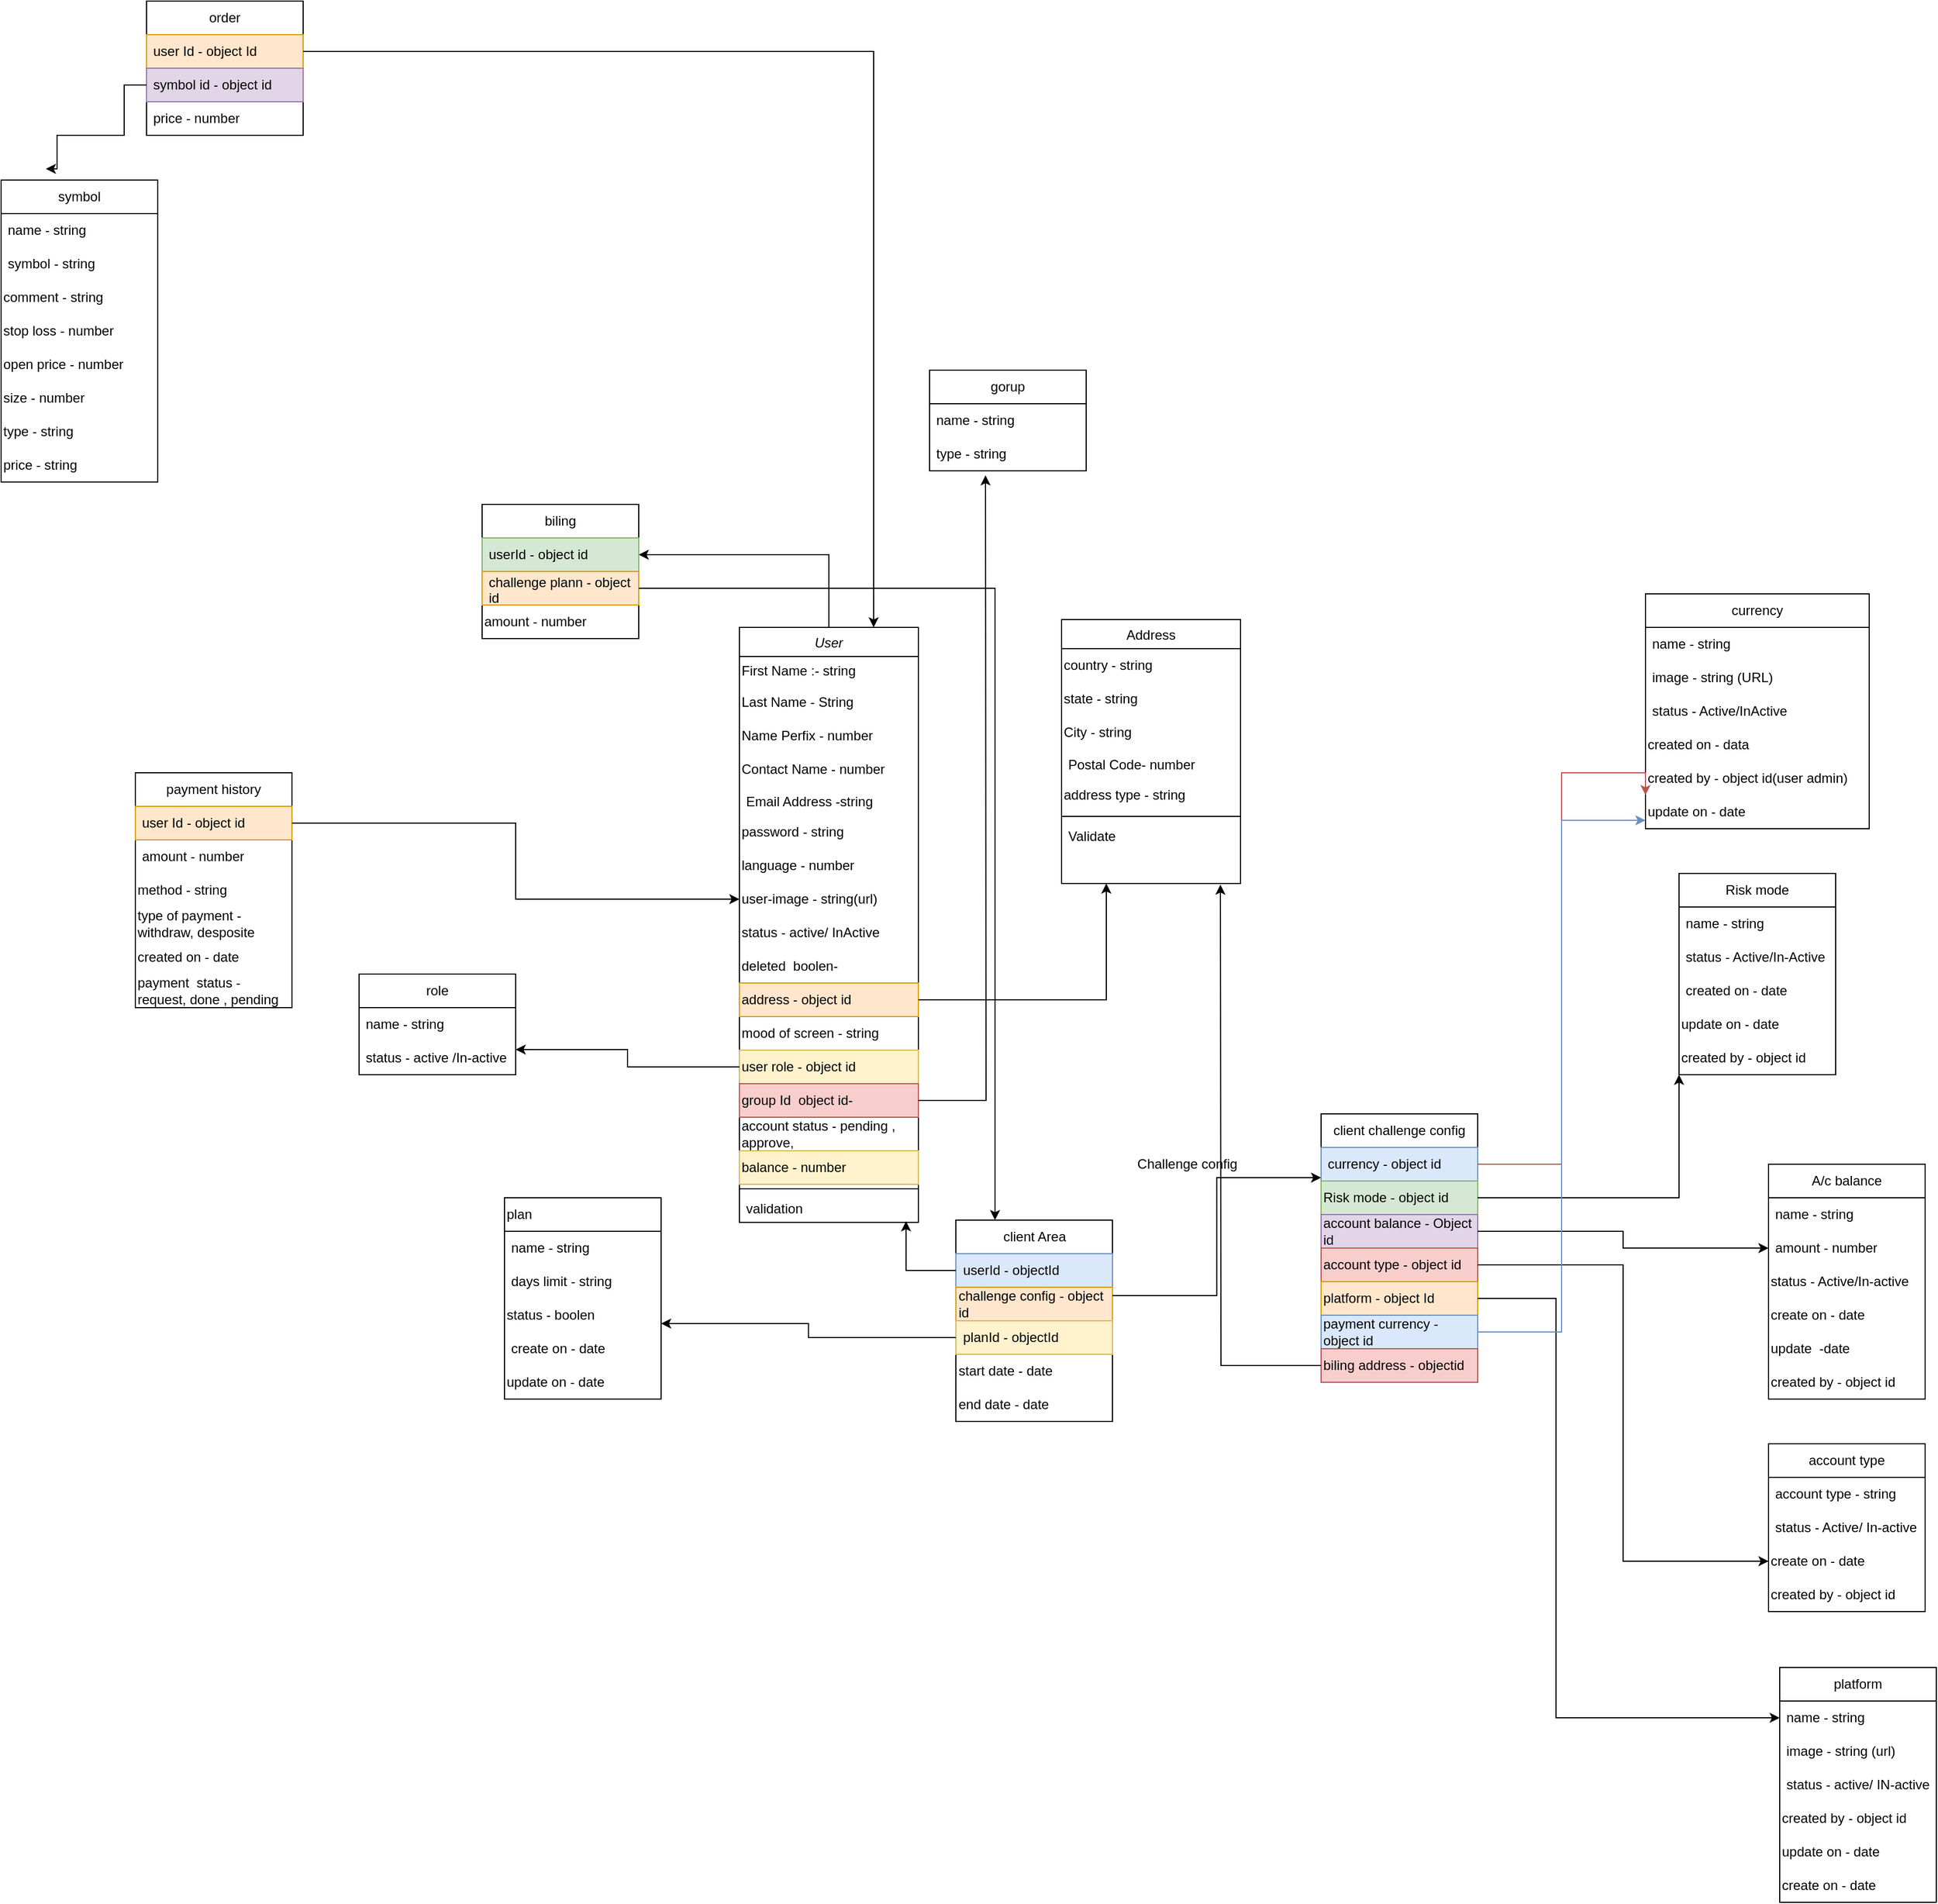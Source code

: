 <mxfile version="20.6.0" type="github">
  <diagram id="C5RBs43oDa-KdzZeNtuy" name="Page-1">
    <mxGraphModel dx="1695" dy="1637" grid="1" gridSize="10" guides="1" tooltips="1" connect="1" arrows="1" fold="1" page="1" pageScale="1" pageWidth="827" pageHeight="1169" math="0" shadow="0">
      <root>
        <mxCell id="WIyWlLk6GJQsqaUBKTNV-0" />
        <mxCell id="WIyWlLk6GJQsqaUBKTNV-1" parent="WIyWlLk6GJQsqaUBKTNV-0" />
        <mxCell id="d-KE_eaViXAy2HnteTlX-81" style="edgeStyle=orthogonalEdgeStyle;rounded=0;orthogonalLoop=1;jettySize=auto;html=1;entryX=1;entryY=0.5;entryDx=0;entryDy=0;" parent="WIyWlLk6GJQsqaUBKTNV-1" source="zkfFHV4jXpPFQw0GAbJ--0" target="d-KE_eaViXAy2HnteTlX-76" edge="1">
          <mxGeometry relative="1" as="geometry" />
        </mxCell>
        <mxCell id="zkfFHV4jXpPFQw0GAbJ--0" value="User" style="swimlane;fontStyle=2;align=center;verticalAlign=top;childLayout=stackLayout;horizontal=1;startSize=26;horizontalStack=0;resizeParent=1;resizeLast=0;collapsible=1;marginBottom=0;rounded=0;shadow=0;strokeWidth=1;" parent="WIyWlLk6GJQsqaUBKTNV-1" vertex="1">
          <mxGeometry x="220" y="120" width="160" height="532" as="geometry">
            <mxRectangle x="230" y="140" width="160" height="26" as="alternateBounds" />
          </mxGeometry>
        </mxCell>
        <mxCell id="d-KE_eaViXAy2HnteTlX-1" value="First Name :- string" style="text;html=1;strokeColor=none;fillColor=none;align=left;verticalAlign=middle;whiteSpace=wrap;rounded=0;" parent="zkfFHV4jXpPFQw0GAbJ--0" vertex="1">
          <mxGeometry y="26" width="160" height="26" as="geometry" />
        </mxCell>
        <mxCell id="d-KE_eaViXAy2HnteTlX-2" value="Last Name - String" style="text;html=1;strokeColor=none;fillColor=none;align=left;verticalAlign=middle;whiteSpace=wrap;rounded=0;" parent="zkfFHV4jXpPFQw0GAbJ--0" vertex="1">
          <mxGeometry y="52" width="160" height="30" as="geometry" />
        </mxCell>
        <mxCell id="d-KE_eaViXAy2HnteTlX-3" value="Name Perfix - number" style="text;html=1;strokeColor=none;fillColor=none;align=left;verticalAlign=middle;whiteSpace=wrap;rounded=0;" parent="zkfFHV4jXpPFQw0GAbJ--0" vertex="1">
          <mxGeometry y="82" width="160" height="30" as="geometry" />
        </mxCell>
        <mxCell id="d-KE_eaViXAy2HnteTlX-4" value="Contact Name - number" style="text;html=1;strokeColor=none;fillColor=none;align=left;verticalAlign=middle;whiteSpace=wrap;rounded=0;" parent="zkfFHV4jXpPFQw0GAbJ--0" vertex="1">
          <mxGeometry y="112" width="160" height="30" as="geometry" />
        </mxCell>
        <mxCell id="zkfFHV4jXpPFQw0GAbJ--3" value="Email Address -string" style="text;align=left;verticalAlign=top;spacingLeft=4;spacingRight=4;overflow=hidden;rotatable=0;points=[[0,0.5],[1,0.5]];portConstraint=eastwest;rounded=0;shadow=0;html=0;" parent="zkfFHV4jXpPFQw0GAbJ--0" vertex="1">
          <mxGeometry y="142" width="160" height="26" as="geometry" />
        </mxCell>
        <mxCell id="d-KE_eaViXAy2HnteTlX-19" value="password - string" style="text;html=1;strokeColor=none;fillColor=none;align=left;verticalAlign=middle;whiteSpace=wrap;rounded=0;" parent="zkfFHV4jXpPFQw0GAbJ--0" vertex="1">
          <mxGeometry y="168" width="160" height="30" as="geometry" />
        </mxCell>
        <mxCell id="d-KE_eaViXAy2HnteTlX-20" value="language - number" style="text;html=1;strokeColor=none;fillColor=none;align=left;verticalAlign=middle;whiteSpace=wrap;rounded=0;" parent="zkfFHV4jXpPFQw0GAbJ--0" vertex="1">
          <mxGeometry y="198" width="160" height="30" as="geometry" />
        </mxCell>
        <mxCell id="d-KE_eaViXAy2HnteTlX-113" value="user-image - string(url)" style="text;html=1;strokeColor=none;fillColor=none;align=left;verticalAlign=middle;whiteSpace=wrap;rounded=0;" parent="zkfFHV4jXpPFQw0GAbJ--0" vertex="1">
          <mxGeometry y="228" width="160" height="30" as="geometry" />
        </mxCell>
        <mxCell id="d-KE_eaViXAy2HnteTlX-107" value="status - active/ InActive" style="text;html=1;strokeColor=none;fillColor=none;align=left;verticalAlign=middle;whiteSpace=wrap;rounded=0;" parent="zkfFHV4jXpPFQw0GAbJ--0" vertex="1">
          <mxGeometry y="258" width="160" height="30" as="geometry" />
        </mxCell>
        <mxCell id="d-KE_eaViXAy2HnteTlX-108" value="deleted&amp;nbsp; boolen- " style="text;html=1;strokeColor=none;fillColor=none;align=left;verticalAlign=middle;whiteSpace=wrap;rounded=0;" parent="zkfFHV4jXpPFQw0GAbJ--0" vertex="1">
          <mxGeometry y="288" width="160" height="30" as="geometry" />
        </mxCell>
        <mxCell id="LZMtiy_5nxEGSAkzOxFr-4" value="address - object id" style="text;html=1;strokeColor=#d79b00;fillColor=#ffe6cc;align=left;verticalAlign=middle;whiteSpace=wrap;rounded=0;" parent="zkfFHV4jXpPFQw0GAbJ--0" vertex="1">
          <mxGeometry y="318" width="160" height="30" as="geometry" />
        </mxCell>
        <mxCell id="oSn-ovuvabY9S40qIVoW-20" value="mood of screen - string" style="text;html=1;strokeColor=none;fillColor=none;align=left;verticalAlign=middle;whiteSpace=wrap;rounded=0;" parent="zkfFHV4jXpPFQw0GAbJ--0" vertex="1">
          <mxGeometry y="348" width="160" height="30" as="geometry" />
        </mxCell>
        <mxCell id="LZMtiy_5nxEGSAkzOxFr-37" value="user role - object id " style="text;html=1;strokeColor=#d6b656;fillColor=#fff2cc;align=left;verticalAlign=middle;whiteSpace=wrap;rounded=0;" parent="zkfFHV4jXpPFQw0GAbJ--0" vertex="1">
          <mxGeometry y="378" width="160" height="30" as="geometry" />
        </mxCell>
        <mxCell id="LZMtiy_5nxEGSAkzOxFr-46" value="group Id&amp;nbsp; object id-" style="text;html=1;strokeColor=#b85450;fillColor=#f8cecc;align=left;verticalAlign=middle;whiteSpace=wrap;rounded=0;" parent="zkfFHV4jXpPFQw0GAbJ--0" vertex="1">
          <mxGeometry y="408" width="160" height="30" as="geometry" />
        </mxCell>
        <mxCell id="KFypOaqWiJFFIdlWp4qp-14" value="account status - pending , approve, " style="text;html=1;strokeColor=none;fillColor=none;align=left;verticalAlign=middle;whiteSpace=wrap;rounded=0;" vertex="1" parent="zkfFHV4jXpPFQw0GAbJ--0">
          <mxGeometry y="438" width="160" height="30" as="geometry" />
        </mxCell>
        <mxCell id="LZMtiy_5nxEGSAkzOxFr-53" value="balance - number" style="text;html=1;strokeColor=#d6b656;fillColor=#fff2cc;align=left;verticalAlign=middle;whiteSpace=wrap;rounded=0;" parent="zkfFHV4jXpPFQw0GAbJ--0" vertex="1">
          <mxGeometry y="468" width="160" height="30" as="geometry" />
        </mxCell>
        <mxCell id="zkfFHV4jXpPFQw0GAbJ--4" value="" style="line;html=1;strokeWidth=1;align=left;verticalAlign=middle;spacingTop=-1;spacingLeft=3;spacingRight=3;rotatable=0;labelPosition=right;points=[];portConstraint=eastwest;" parent="zkfFHV4jXpPFQw0GAbJ--0" vertex="1">
          <mxGeometry y="498" width="160" height="8" as="geometry" />
        </mxCell>
        <mxCell id="zkfFHV4jXpPFQw0GAbJ--5" value="validation " style="text;align=left;verticalAlign=top;spacingLeft=4;spacingRight=4;overflow=hidden;rotatable=0;points=[[0,0.5],[1,0.5]];portConstraint=eastwest;" parent="zkfFHV4jXpPFQw0GAbJ--0" vertex="1">
          <mxGeometry y="506" width="160" height="26" as="geometry" />
        </mxCell>
        <mxCell id="zkfFHV4jXpPFQw0GAbJ--17" value="Address" style="swimlane;fontStyle=0;align=center;verticalAlign=top;childLayout=stackLayout;horizontal=1;startSize=26;horizontalStack=0;resizeParent=1;resizeLast=0;collapsible=1;marginBottom=0;rounded=0;shadow=0;strokeWidth=1;" parent="WIyWlLk6GJQsqaUBKTNV-1" vertex="1">
          <mxGeometry x="508" y="113" width="160" height="236" as="geometry">
            <mxRectangle x="550" y="140" width="160" height="26" as="alternateBounds" />
          </mxGeometry>
        </mxCell>
        <mxCell id="d-KE_eaViXAy2HnteTlX-5" value="country - string" style="text;html=1;strokeColor=none;fillColor=none;align=left;verticalAlign=middle;whiteSpace=wrap;rounded=0;" parent="zkfFHV4jXpPFQw0GAbJ--17" vertex="1">
          <mxGeometry y="26" width="160" height="30" as="geometry" />
        </mxCell>
        <mxCell id="d-KE_eaViXAy2HnteTlX-7" value="state - string" style="text;html=1;strokeColor=none;fillColor=none;align=left;verticalAlign=middle;whiteSpace=wrap;rounded=0;" parent="zkfFHV4jXpPFQw0GAbJ--17" vertex="1">
          <mxGeometry y="56" width="160" height="30" as="geometry" />
        </mxCell>
        <mxCell id="d-KE_eaViXAy2HnteTlX-9" value="City - string" style="text;html=1;strokeColor=none;fillColor=none;align=left;verticalAlign=middle;whiteSpace=wrap;rounded=0;" parent="zkfFHV4jXpPFQw0GAbJ--17" vertex="1">
          <mxGeometry y="86" width="160" height="30" as="geometry" />
        </mxCell>
        <mxCell id="zkfFHV4jXpPFQw0GAbJ--21" value="Postal Code- number" style="text;align=left;verticalAlign=top;spacingLeft=4;spacingRight=4;overflow=hidden;rotatable=0;points=[[0,0.5],[1,0.5]];portConstraint=eastwest;rounded=0;shadow=0;html=0;" parent="zkfFHV4jXpPFQw0GAbJ--17" vertex="1">
          <mxGeometry y="116" width="160" height="26" as="geometry" />
        </mxCell>
        <mxCell id="d-KE_eaViXAy2HnteTlX-65" value="address type - string" style="text;html=1;strokeColor=none;fillColor=none;align=left;verticalAlign=middle;whiteSpace=wrap;rounded=0;" parent="zkfFHV4jXpPFQw0GAbJ--17" vertex="1">
          <mxGeometry y="142" width="160" height="30" as="geometry" />
        </mxCell>
        <mxCell id="zkfFHV4jXpPFQw0GAbJ--23" value="" style="line;html=1;strokeWidth=1;align=left;verticalAlign=middle;spacingTop=-1;spacingLeft=3;spacingRight=3;rotatable=0;labelPosition=right;points=[];portConstraint=eastwest;" parent="zkfFHV4jXpPFQw0GAbJ--17" vertex="1">
          <mxGeometry y="172" width="160" height="8" as="geometry" />
        </mxCell>
        <mxCell id="zkfFHV4jXpPFQw0GAbJ--24" value="Validate" style="text;align=left;verticalAlign=top;spacingLeft=4;spacingRight=4;overflow=hidden;rotatable=0;points=[[0,0.5],[1,0.5]];portConstraint=eastwest;" parent="zkfFHV4jXpPFQw0GAbJ--17" vertex="1">
          <mxGeometry y="180" width="160" height="26" as="geometry" />
        </mxCell>
        <mxCell id="d-KE_eaViXAy2HnteTlX-27" value="client Area" style="swimlane;fontStyle=0;childLayout=stackLayout;horizontal=1;startSize=30;horizontalStack=0;resizeParent=1;resizeParentMax=0;resizeLast=0;collapsible=1;marginBottom=0;whiteSpace=wrap;html=1;" parent="WIyWlLk6GJQsqaUBKTNV-1" vertex="1">
          <mxGeometry x="413.5" y="650" width="140" height="180" as="geometry" />
        </mxCell>
        <mxCell id="d-KE_eaViXAy2HnteTlX-29" value="userId - objectId" style="text;strokeColor=#6c8ebf;fillColor=#dae8fc;align=left;verticalAlign=middle;spacingLeft=4;spacingRight=4;overflow=hidden;points=[[0,0.5],[1,0.5]];portConstraint=eastwest;rotatable=0;whiteSpace=wrap;html=1;" parent="d-KE_eaViXAy2HnteTlX-27" vertex="1">
          <mxGeometry y="30" width="140" height="30" as="geometry" />
        </mxCell>
        <mxCell id="d-KE_eaViXAy2HnteTlX-58" value="challenge config - object id" style="text;html=1;strokeColor=#d79b00;fillColor=#ffe6cc;align=left;verticalAlign=middle;whiteSpace=wrap;rounded=0;" parent="d-KE_eaViXAy2HnteTlX-27" vertex="1">
          <mxGeometry y="60" width="140" height="30" as="geometry" />
        </mxCell>
        <mxCell id="d-KE_eaViXAy2HnteTlX-30" value="planId - objectId" style="text;strokeColor=#d6b656;fillColor=#fff2cc;align=left;verticalAlign=middle;spacingLeft=4;spacingRight=4;overflow=hidden;points=[[0,0.5],[1,0.5]];portConstraint=eastwest;rotatable=0;whiteSpace=wrap;html=1;" parent="d-KE_eaViXAy2HnteTlX-27" vertex="1">
          <mxGeometry y="90" width="140" height="30" as="geometry" />
        </mxCell>
        <mxCell id="d-KE_eaViXAy2HnteTlX-31" value="start date - date" style="text;html=1;strokeColor=none;fillColor=none;align=left;verticalAlign=middle;whiteSpace=wrap;rounded=0;" parent="d-KE_eaViXAy2HnteTlX-27" vertex="1">
          <mxGeometry y="120" width="140" height="30" as="geometry" />
        </mxCell>
        <mxCell id="d-KE_eaViXAy2HnteTlX-33" value="end date - date" style="text;html=1;strokeColor=none;fillColor=none;align=left;verticalAlign=middle;whiteSpace=wrap;rounded=0;" parent="d-KE_eaViXAy2HnteTlX-27" vertex="1">
          <mxGeometry y="150" width="140" height="30" as="geometry" />
        </mxCell>
        <mxCell id="d-KE_eaViXAy2HnteTlX-50" style="edgeStyle=orthogonalEdgeStyle;rounded=0;orthogonalLoop=1;jettySize=auto;html=1;exitX=1;exitY=0.25;exitDx=0;exitDy=0;entryX=0;entryY=0.9;entryDx=0;entryDy=0;entryPerimeter=0;" parent="WIyWlLk6GJQsqaUBKTNV-1" source="d-KE_eaViXAy2HnteTlX-58" target="d-KE_eaViXAy2HnteTlX-55" edge="1">
          <mxGeometry relative="1" as="geometry">
            <mxPoint x="570" y="640" as="sourcePoint" />
            <mxPoint x="710" y="615" as="targetPoint" />
          </mxGeometry>
        </mxCell>
        <mxCell id="d-KE_eaViXAy2HnteTlX-51" value="Challenge config" style="text;html=1;align=center;verticalAlign=middle;resizable=0;points=[];autosize=1;strokeColor=none;fillColor=none;" parent="WIyWlLk6GJQsqaUBKTNV-1" vertex="1">
          <mxGeometry x="560" y="585" width="120" height="30" as="geometry" />
        </mxCell>
        <mxCell id="d-KE_eaViXAy2HnteTlX-52" value="client challenge config" style="swimlane;fontStyle=0;childLayout=stackLayout;horizontal=1;startSize=30;horizontalStack=0;resizeParent=1;resizeParentMax=0;resizeLast=0;collapsible=1;marginBottom=0;whiteSpace=wrap;html=1;" parent="WIyWlLk6GJQsqaUBKTNV-1" vertex="1">
          <mxGeometry x="740" y="555" width="140" height="240" as="geometry" />
        </mxCell>
        <mxCell id="d-KE_eaViXAy2HnteTlX-55" value="currency - object id" style="text;strokeColor=#6c8ebf;fillColor=#dae8fc;align=left;verticalAlign=middle;spacingLeft=4;spacingRight=4;overflow=hidden;points=[[0,0.5],[1,0.5]];portConstraint=eastwest;rotatable=0;whiteSpace=wrap;html=1;" parent="d-KE_eaViXAy2HnteTlX-52" vertex="1">
          <mxGeometry y="30" width="140" height="30" as="geometry" />
        </mxCell>
        <mxCell id="d-KE_eaViXAy2HnteTlX-57" value="Risk mode - object id" style="text;html=1;strokeColor=#82b366;fillColor=#d5e8d4;align=left;verticalAlign=middle;whiteSpace=wrap;rounded=0;labelBackgroundColor=none;labelBorderColor=none;" parent="d-KE_eaViXAy2HnteTlX-52" vertex="1">
          <mxGeometry y="60" width="140" height="30" as="geometry" />
        </mxCell>
        <mxCell id="d-KE_eaViXAy2HnteTlX-59" value="account balance - Object id" style="text;html=1;strokeColor=#9673a6;fillColor=#e1d5e7;align=left;verticalAlign=middle;whiteSpace=wrap;rounded=0;" parent="d-KE_eaViXAy2HnteTlX-52" vertex="1">
          <mxGeometry y="90" width="140" height="30" as="geometry" />
        </mxCell>
        <mxCell id="d-KE_eaViXAy2HnteTlX-60" value="account type - object id" style="text;html=1;strokeColor=#b85450;fillColor=#f8cecc;align=left;verticalAlign=middle;whiteSpace=wrap;rounded=0;" parent="d-KE_eaViXAy2HnteTlX-52" vertex="1">
          <mxGeometry y="120" width="140" height="30" as="geometry" />
        </mxCell>
        <mxCell id="d-KE_eaViXAy2HnteTlX-61" value="platform - object Id" style="text;html=1;strokeColor=#d79b00;fillColor=#ffe6cc;align=left;verticalAlign=middle;whiteSpace=wrap;rounded=0;" parent="d-KE_eaViXAy2HnteTlX-52" vertex="1">
          <mxGeometry y="150" width="140" height="30" as="geometry" />
        </mxCell>
        <mxCell id="d-KE_eaViXAy2HnteTlX-63" value="payment currency - object id" style="text;html=1;strokeColor=#6c8ebf;fillColor=#dae8fc;align=left;verticalAlign=middle;whiteSpace=wrap;rounded=0;" parent="d-KE_eaViXAy2HnteTlX-52" vertex="1">
          <mxGeometry y="180" width="140" height="30" as="geometry" />
        </mxCell>
        <mxCell id="d-KE_eaViXAy2HnteTlX-64" value="biling address - objectid" style="text;html=1;strokeColor=#b85450;fillColor=#f8cecc;align=left;verticalAlign=middle;whiteSpace=wrap;rounded=0;" parent="d-KE_eaViXAy2HnteTlX-52" vertex="1">
          <mxGeometry y="210" width="140" height="30" as="geometry" />
        </mxCell>
        <mxCell id="d-KE_eaViXAy2HnteTlX-73" style="edgeStyle=orthogonalEdgeStyle;rounded=0;orthogonalLoop=1;jettySize=auto;html=1;" parent="WIyWlLk6GJQsqaUBKTNV-1" source="d-KE_eaViXAy2HnteTlX-64" edge="1">
          <mxGeometry relative="1" as="geometry">
            <mxPoint x="650" y="350" as="targetPoint" />
          </mxGeometry>
        </mxCell>
        <mxCell id="d-KE_eaViXAy2HnteTlX-74" value="biling" style="swimlane;fontStyle=0;childLayout=stackLayout;horizontal=1;startSize=30;horizontalStack=0;resizeParent=1;resizeParentMax=0;resizeLast=0;collapsible=1;marginBottom=0;whiteSpace=wrap;html=1;" parent="WIyWlLk6GJQsqaUBKTNV-1" vertex="1">
          <mxGeometry x="-10" y="10" width="140" height="120" as="geometry" />
        </mxCell>
        <mxCell id="d-KE_eaViXAy2HnteTlX-76" value="userId - object id" style="text;strokeColor=#82b366;fillColor=#d5e8d4;align=left;verticalAlign=middle;spacingLeft=4;spacingRight=4;overflow=hidden;points=[[0,0.5],[1,0.5]];portConstraint=eastwest;rotatable=0;whiteSpace=wrap;html=1;" parent="d-KE_eaViXAy2HnteTlX-74" vertex="1">
          <mxGeometry y="30" width="140" height="30" as="geometry" />
        </mxCell>
        <mxCell id="d-KE_eaViXAy2HnteTlX-77" value="challenge plann - object id " style="text;strokeColor=#d79b00;fillColor=#ffe6cc;align=left;verticalAlign=middle;spacingLeft=4;spacingRight=4;overflow=hidden;points=[[0,0.5],[1,0.5]];portConstraint=eastwest;rotatable=0;whiteSpace=wrap;html=1;" parent="d-KE_eaViXAy2HnteTlX-74" vertex="1">
          <mxGeometry y="60" width="140" height="30" as="geometry" />
        </mxCell>
        <mxCell id="d-KE_eaViXAy2HnteTlX-78" value="amount - number" style="text;html=1;strokeColor=none;fillColor=none;align=left;verticalAlign=middle;whiteSpace=wrap;rounded=0;" parent="d-KE_eaViXAy2HnteTlX-74" vertex="1">
          <mxGeometry y="90" width="140" height="30" as="geometry" />
        </mxCell>
        <mxCell id="d-KE_eaViXAy2HnteTlX-89" style="edgeStyle=orthogonalEdgeStyle;rounded=0;orthogonalLoop=1;jettySize=auto;html=1;entryX=0.25;entryY=0;entryDx=0;entryDy=0;" parent="WIyWlLk6GJQsqaUBKTNV-1" source="d-KE_eaViXAy2HnteTlX-77" target="d-KE_eaViXAy2HnteTlX-27" edge="1">
          <mxGeometry relative="1" as="geometry" />
        </mxCell>
        <mxCell id="d-KE_eaViXAy2HnteTlX-100" value="plan" style="swimlane;fontStyle=0;childLayout=stackLayout;horizontal=1;startSize=30;horizontalStack=0;resizeParent=1;resizeParentMax=0;resizeLast=0;collapsible=1;marginBottom=0;whiteSpace=wrap;html=1;align=left;" parent="WIyWlLk6GJQsqaUBKTNV-1" vertex="1">
          <mxGeometry x="10" y="630" width="140" height="180" as="geometry" />
        </mxCell>
        <mxCell id="d-KE_eaViXAy2HnteTlX-101" value="name - string" style="text;strokeColor=none;fillColor=none;align=left;verticalAlign=middle;spacingLeft=4;spacingRight=4;overflow=hidden;points=[[0,0.5],[1,0.5]];portConstraint=eastwest;rotatable=0;whiteSpace=wrap;html=1;" parent="d-KE_eaViXAy2HnteTlX-100" vertex="1">
          <mxGeometry y="30" width="140" height="30" as="geometry" />
        </mxCell>
        <mxCell id="d-KE_eaViXAy2HnteTlX-102" value="days limit - string" style="text;strokeColor=none;fillColor=none;align=left;verticalAlign=middle;spacingLeft=4;spacingRight=4;overflow=hidden;points=[[0,0.5],[1,0.5]];portConstraint=eastwest;rotatable=0;whiteSpace=wrap;html=1;" parent="d-KE_eaViXAy2HnteTlX-100" vertex="1">
          <mxGeometry y="60" width="140" height="30" as="geometry" />
        </mxCell>
        <mxCell id="d-KE_eaViXAy2HnteTlX-104" value="status - boolen" style="text;html=1;strokeColor=none;fillColor=none;align=left;verticalAlign=middle;whiteSpace=wrap;rounded=0;" parent="d-KE_eaViXAy2HnteTlX-100" vertex="1">
          <mxGeometry y="90" width="140" height="30" as="geometry" />
        </mxCell>
        <mxCell id="d-KE_eaViXAy2HnteTlX-103" value="create on - date" style="text;strokeColor=none;fillColor=none;align=left;verticalAlign=middle;spacingLeft=4;spacingRight=4;overflow=hidden;points=[[0,0.5],[1,0.5]];portConstraint=eastwest;rotatable=0;whiteSpace=wrap;html=1;" parent="d-KE_eaViXAy2HnteTlX-100" vertex="1">
          <mxGeometry y="120" width="140" height="30" as="geometry" />
        </mxCell>
        <mxCell id="d-KE_eaViXAy2HnteTlX-106" value="update on - date" style="text;html=1;strokeColor=none;fillColor=none;align=left;verticalAlign=middle;whiteSpace=wrap;rounded=0;" parent="d-KE_eaViXAy2HnteTlX-100" vertex="1">
          <mxGeometry y="150" width="140" height="30" as="geometry" />
        </mxCell>
        <mxCell id="d-KE_eaViXAy2HnteTlX-109" value="currency" style="swimlane;fontStyle=0;childLayout=stackLayout;horizontal=1;startSize=30;horizontalStack=0;resizeParent=1;resizeParentMax=0;resizeLast=0;collapsible=1;marginBottom=0;whiteSpace=wrap;html=1;" parent="WIyWlLk6GJQsqaUBKTNV-1" vertex="1">
          <mxGeometry x="1030" y="90" width="200" height="210" as="geometry" />
        </mxCell>
        <mxCell id="d-KE_eaViXAy2HnteTlX-110" value="name - string" style="text;strokeColor=none;fillColor=none;align=left;verticalAlign=middle;spacingLeft=4;spacingRight=4;overflow=hidden;points=[[0,0.5],[1,0.5]];portConstraint=eastwest;rotatable=0;whiteSpace=wrap;html=1;" parent="d-KE_eaViXAy2HnteTlX-109" vertex="1">
          <mxGeometry y="30" width="200" height="30" as="geometry" />
        </mxCell>
        <mxCell id="d-KE_eaViXAy2HnteTlX-111" value="image - string (URL)" style="text;strokeColor=none;fillColor=none;align=left;verticalAlign=middle;spacingLeft=4;spacingRight=4;overflow=hidden;points=[[0,0.5],[1,0.5]];portConstraint=eastwest;rotatable=0;whiteSpace=wrap;html=1;" parent="d-KE_eaViXAy2HnteTlX-109" vertex="1">
          <mxGeometry y="60" width="200" height="30" as="geometry" />
        </mxCell>
        <mxCell id="d-KE_eaViXAy2HnteTlX-112" value="status - Active/InActive" style="text;strokeColor=none;fillColor=none;align=left;verticalAlign=middle;spacingLeft=4;spacingRight=4;overflow=hidden;points=[[0,0.5],[1,0.5]];portConstraint=eastwest;rotatable=0;whiteSpace=wrap;html=1;" parent="d-KE_eaViXAy2HnteTlX-109" vertex="1">
          <mxGeometry y="90" width="200" height="30" as="geometry" />
        </mxCell>
        <mxCell id="8OGJJP_XoykNVApz-TW4-0" value="created on - data" style="text;html=1;strokeColor=none;fillColor=none;align=left;verticalAlign=middle;whiteSpace=wrap;rounded=0;" parent="d-KE_eaViXAy2HnteTlX-109" vertex="1">
          <mxGeometry y="120" width="200" height="30" as="geometry" />
        </mxCell>
        <mxCell id="8OGJJP_XoykNVApz-TW4-2" value="created by - object id(user admin)" style="text;html=1;strokeColor=none;fillColor=none;align=left;verticalAlign=middle;whiteSpace=wrap;rounded=0;" parent="d-KE_eaViXAy2HnteTlX-109" vertex="1">
          <mxGeometry y="150" width="200" height="30" as="geometry" />
        </mxCell>
        <mxCell id="8OGJJP_XoykNVApz-TW4-1" value="update on - date" style="text;html=1;strokeColor=none;fillColor=none;align=left;verticalAlign=middle;whiteSpace=wrap;rounded=0;" parent="d-KE_eaViXAy2HnteTlX-109" vertex="1">
          <mxGeometry y="180" width="200" height="30" as="geometry" />
        </mxCell>
        <mxCell id="8OGJJP_XoykNVApz-TW4-3" style="edgeStyle=orthogonalEdgeStyle;rounded=0;orthogonalLoop=1;jettySize=auto;html=1;entryX=0;entryY=0;entryDx=0;entryDy=0;fillColor=#f8cecc;strokeColor=#b85450;" parent="WIyWlLk6GJQsqaUBKTNV-1" source="d-KE_eaViXAy2HnteTlX-55" target="8OGJJP_XoykNVApz-TW4-1" edge="1">
          <mxGeometry relative="1" as="geometry" />
        </mxCell>
        <mxCell id="8OGJJP_XoykNVApz-TW4-4" value="Risk mode" style="swimlane;fontStyle=0;childLayout=stackLayout;horizontal=1;startSize=30;horizontalStack=0;resizeParent=1;resizeParentMax=0;resizeLast=0;collapsible=1;marginBottom=0;whiteSpace=wrap;html=1;" parent="WIyWlLk6GJQsqaUBKTNV-1" vertex="1">
          <mxGeometry x="1060" y="340" width="140" height="180" as="geometry" />
        </mxCell>
        <mxCell id="8OGJJP_XoykNVApz-TW4-5" value="name - string" style="text;strokeColor=none;fillColor=none;align=left;verticalAlign=middle;spacingLeft=4;spacingRight=4;overflow=hidden;points=[[0,0.5],[1,0.5]];portConstraint=eastwest;rotatable=0;whiteSpace=wrap;html=1;" parent="8OGJJP_XoykNVApz-TW4-4" vertex="1">
          <mxGeometry y="30" width="140" height="30" as="geometry" />
        </mxCell>
        <mxCell id="8OGJJP_XoykNVApz-TW4-6" value="status - Active/In-Active" style="text;strokeColor=none;fillColor=none;align=left;verticalAlign=middle;spacingLeft=4;spacingRight=4;overflow=hidden;points=[[0,0.5],[1,0.5]];portConstraint=eastwest;rotatable=0;whiteSpace=wrap;html=1;" parent="8OGJJP_XoykNVApz-TW4-4" vertex="1">
          <mxGeometry y="60" width="140" height="30" as="geometry" />
        </mxCell>
        <mxCell id="8OGJJP_XoykNVApz-TW4-7" value="created on - date" style="text;strokeColor=none;fillColor=none;align=left;verticalAlign=middle;spacingLeft=4;spacingRight=4;overflow=hidden;points=[[0,0.5],[1,0.5]];portConstraint=eastwest;rotatable=0;whiteSpace=wrap;html=1;" parent="8OGJJP_XoykNVApz-TW4-4" vertex="1">
          <mxGeometry y="90" width="140" height="30" as="geometry" />
        </mxCell>
        <mxCell id="8OGJJP_XoykNVApz-TW4-9" value="update on - date" style="text;html=1;strokeColor=none;fillColor=none;align=left;verticalAlign=middle;whiteSpace=wrap;rounded=0;" parent="8OGJJP_XoykNVApz-TW4-4" vertex="1">
          <mxGeometry y="120" width="140" height="30" as="geometry" />
        </mxCell>
        <mxCell id="8OGJJP_XoykNVApz-TW4-8" value="created by - object id" style="text;html=1;strokeColor=none;fillColor=none;align=left;verticalAlign=middle;whiteSpace=wrap;rounded=0;" parent="8OGJJP_XoykNVApz-TW4-4" vertex="1">
          <mxGeometry y="150" width="140" height="30" as="geometry" />
        </mxCell>
        <mxCell id="8OGJJP_XoykNVApz-TW4-10" style="edgeStyle=orthogonalEdgeStyle;rounded=0;orthogonalLoop=1;jettySize=auto;html=1;entryX=0;entryY=1;entryDx=0;entryDy=0;" parent="WIyWlLk6GJQsqaUBKTNV-1" source="d-KE_eaViXAy2HnteTlX-57" target="8OGJJP_XoykNVApz-TW4-4" edge="1">
          <mxGeometry relative="1" as="geometry" />
        </mxCell>
        <mxCell id="8OGJJP_XoykNVApz-TW4-11" value="A/c balance" style="swimlane;fontStyle=0;childLayout=stackLayout;horizontal=1;startSize=30;horizontalStack=0;resizeParent=1;resizeParentMax=0;resizeLast=0;collapsible=1;marginBottom=0;whiteSpace=wrap;html=1;" parent="WIyWlLk6GJQsqaUBKTNV-1" vertex="1">
          <mxGeometry x="1140" y="600" width="140" height="210" as="geometry" />
        </mxCell>
        <mxCell id="8OGJJP_XoykNVApz-TW4-13" value="name - string" style="text;strokeColor=none;fillColor=none;align=left;verticalAlign=middle;spacingLeft=4;spacingRight=4;overflow=hidden;points=[[0,0.5],[1,0.5]];portConstraint=eastwest;rotatable=0;whiteSpace=wrap;html=1;" parent="8OGJJP_XoykNVApz-TW4-11" vertex="1">
          <mxGeometry y="30" width="140" height="30" as="geometry" />
        </mxCell>
        <mxCell id="8OGJJP_XoykNVApz-TW4-14" value="amount - number" style="text;strokeColor=none;fillColor=none;align=left;verticalAlign=middle;spacingLeft=4;spacingRight=4;overflow=hidden;points=[[0,0.5],[1,0.5]];portConstraint=eastwest;rotatable=0;whiteSpace=wrap;html=1;" parent="8OGJJP_XoykNVApz-TW4-11" vertex="1">
          <mxGeometry y="60" width="140" height="30" as="geometry" />
        </mxCell>
        <mxCell id="8OGJJP_XoykNVApz-TW4-15" value="status - Active/In-active" style="text;html=1;strokeColor=none;fillColor=none;align=left;verticalAlign=middle;whiteSpace=wrap;rounded=0;" parent="8OGJJP_XoykNVApz-TW4-11" vertex="1">
          <mxGeometry y="90" width="140" height="30" as="geometry" />
        </mxCell>
        <mxCell id="8OGJJP_XoykNVApz-TW4-17" value="create on - date" style="text;html=1;strokeColor=none;fillColor=none;align=left;verticalAlign=middle;whiteSpace=wrap;rounded=0;" parent="8OGJJP_XoykNVApz-TW4-11" vertex="1">
          <mxGeometry y="120" width="140" height="30" as="geometry" />
        </mxCell>
        <mxCell id="8OGJJP_XoykNVApz-TW4-20" value="update&amp;nbsp; -date" style="text;html=1;strokeColor=none;fillColor=none;align=left;verticalAlign=middle;whiteSpace=wrap;rounded=0;" parent="8OGJJP_XoykNVApz-TW4-11" vertex="1">
          <mxGeometry y="150" width="140" height="30" as="geometry" />
        </mxCell>
        <mxCell id="8OGJJP_XoykNVApz-TW4-21" value="created by - object id" style="text;html=1;strokeColor=none;fillColor=none;align=left;verticalAlign=middle;whiteSpace=wrap;rounded=0;" parent="8OGJJP_XoykNVApz-TW4-11" vertex="1">
          <mxGeometry y="180" width="140" height="30" as="geometry" />
        </mxCell>
        <mxCell id="8OGJJP_XoykNVApz-TW4-22" style="edgeStyle=orthogonalEdgeStyle;rounded=0;orthogonalLoop=1;jettySize=auto;html=1;entryX=0;entryY=0.5;entryDx=0;entryDy=0;" parent="WIyWlLk6GJQsqaUBKTNV-1" source="d-KE_eaViXAy2HnteTlX-59" target="8OGJJP_XoykNVApz-TW4-14" edge="1">
          <mxGeometry relative="1" as="geometry" />
        </mxCell>
        <mxCell id="8OGJJP_XoykNVApz-TW4-24" value="account type" style="swimlane;fontStyle=0;childLayout=stackLayout;horizontal=1;startSize=30;horizontalStack=0;resizeParent=1;resizeParentMax=0;resizeLast=0;collapsible=1;marginBottom=0;whiteSpace=wrap;html=1;labelBackgroundColor=none;labelBorderColor=none;" parent="WIyWlLk6GJQsqaUBKTNV-1" vertex="1">
          <mxGeometry x="1140" y="850" width="140" height="150" as="geometry" />
        </mxCell>
        <mxCell id="8OGJJP_XoykNVApz-TW4-25" value="account type - string" style="text;strokeColor=none;fillColor=none;align=left;verticalAlign=middle;spacingLeft=4;spacingRight=4;overflow=hidden;points=[[0,0.5],[1,0.5]];portConstraint=eastwest;rotatable=0;whiteSpace=wrap;html=1;labelBackgroundColor=none;labelBorderColor=none;" parent="8OGJJP_XoykNVApz-TW4-24" vertex="1">
          <mxGeometry y="30" width="140" height="30" as="geometry" />
        </mxCell>
        <mxCell id="8OGJJP_XoykNVApz-TW4-27" value="status - Active/ In-active" style="text;strokeColor=none;fillColor=none;align=left;verticalAlign=middle;spacingLeft=4;spacingRight=4;overflow=hidden;points=[[0,0.5],[1,0.5]];portConstraint=eastwest;rotatable=0;whiteSpace=wrap;html=1;labelBackgroundColor=none;labelBorderColor=none;" parent="8OGJJP_XoykNVApz-TW4-24" vertex="1">
          <mxGeometry y="60" width="140" height="30" as="geometry" />
        </mxCell>
        <mxCell id="oSn-ovuvabY9S40qIVoW-2" value="create on - date" style="text;html=1;strokeColor=none;fillColor=none;align=left;verticalAlign=middle;whiteSpace=wrap;rounded=0;" parent="8OGJJP_XoykNVApz-TW4-24" vertex="1">
          <mxGeometry y="90" width="140" height="30" as="geometry" />
        </mxCell>
        <mxCell id="oSn-ovuvabY9S40qIVoW-3" value="created by - object id" style="text;html=1;strokeColor=none;fillColor=none;align=left;verticalAlign=middle;whiteSpace=wrap;rounded=0;" parent="8OGJJP_XoykNVApz-TW4-24" vertex="1">
          <mxGeometry y="120" width="140" height="30" as="geometry" />
        </mxCell>
        <mxCell id="oSn-ovuvabY9S40qIVoW-5" style="edgeStyle=orthogonalEdgeStyle;rounded=0;orthogonalLoop=1;jettySize=auto;html=1;entryX=0;entryY=0.5;entryDx=0;entryDy=0;" parent="WIyWlLk6GJQsqaUBKTNV-1" source="d-KE_eaViXAy2HnteTlX-60" target="oSn-ovuvabY9S40qIVoW-2" edge="1">
          <mxGeometry relative="1" as="geometry" />
        </mxCell>
        <mxCell id="oSn-ovuvabY9S40qIVoW-6" value="platform " style="swimlane;fontStyle=0;childLayout=stackLayout;horizontal=1;startSize=30;horizontalStack=0;resizeParent=1;resizeParentMax=0;resizeLast=0;collapsible=1;marginBottom=0;whiteSpace=wrap;html=1;" parent="WIyWlLk6GJQsqaUBKTNV-1" vertex="1">
          <mxGeometry x="1150" y="1050" width="140" height="210" as="geometry" />
        </mxCell>
        <mxCell id="oSn-ovuvabY9S40qIVoW-7" value="name - string" style="text;strokeColor=none;fillColor=none;align=left;verticalAlign=middle;spacingLeft=4;spacingRight=4;overflow=hidden;points=[[0,0.5],[1,0.5]];portConstraint=eastwest;rotatable=0;whiteSpace=wrap;html=1;" parent="oSn-ovuvabY9S40qIVoW-6" vertex="1">
          <mxGeometry y="30" width="140" height="30" as="geometry" />
        </mxCell>
        <mxCell id="oSn-ovuvabY9S40qIVoW-8" value="image - string (url)" style="text;strokeColor=none;fillColor=none;align=left;verticalAlign=middle;spacingLeft=4;spacingRight=4;overflow=hidden;points=[[0,0.5],[1,0.5]];portConstraint=eastwest;rotatable=0;whiteSpace=wrap;html=1;" parent="oSn-ovuvabY9S40qIVoW-6" vertex="1">
          <mxGeometry y="60" width="140" height="30" as="geometry" />
        </mxCell>
        <mxCell id="oSn-ovuvabY9S40qIVoW-9" value="status - active/ IN-active" style="text;strokeColor=none;fillColor=none;align=left;verticalAlign=middle;spacingLeft=4;spacingRight=4;overflow=hidden;points=[[0,0.5],[1,0.5]];portConstraint=eastwest;rotatable=0;whiteSpace=wrap;html=1;" parent="oSn-ovuvabY9S40qIVoW-6" vertex="1">
          <mxGeometry y="90" width="140" height="30" as="geometry" />
        </mxCell>
        <mxCell id="oSn-ovuvabY9S40qIVoW-11" value="created by - object id" style="text;html=1;strokeColor=none;fillColor=none;align=left;verticalAlign=middle;whiteSpace=wrap;rounded=0;" parent="oSn-ovuvabY9S40qIVoW-6" vertex="1">
          <mxGeometry y="120" width="140" height="30" as="geometry" />
        </mxCell>
        <mxCell id="oSn-ovuvabY9S40qIVoW-12" value="update on - date" style="text;html=1;strokeColor=none;fillColor=none;align=left;verticalAlign=middle;whiteSpace=wrap;rounded=0;" parent="oSn-ovuvabY9S40qIVoW-6" vertex="1">
          <mxGeometry y="150" width="140" height="30" as="geometry" />
        </mxCell>
        <mxCell id="oSn-ovuvabY9S40qIVoW-10" value="create on - date" style="text;html=1;strokeColor=none;fillColor=none;align=left;verticalAlign=middle;whiteSpace=wrap;rounded=0;" parent="oSn-ovuvabY9S40qIVoW-6" vertex="1">
          <mxGeometry y="180" width="140" height="30" as="geometry" />
        </mxCell>
        <mxCell id="oSn-ovuvabY9S40qIVoW-13" style="edgeStyle=orthogonalEdgeStyle;rounded=0;orthogonalLoop=1;jettySize=auto;html=1;" parent="WIyWlLk6GJQsqaUBKTNV-1" source="d-KE_eaViXAy2HnteTlX-61" target="oSn-ovuvabY9S40qIVoW-7" edge="1">
          <mxGeometry relative="1" as="geometry">
            <Array as="points">
              <mxPoint x="950" y="720" />
              <mxPoint x="950" y="1095" />
            </Array>
          </mxGeometry>
        </mxCell>
        <mxCell id="oSn-ovuvabY9S40qIVoW-15" style="edgeStyle=orthogonalEdgeStyle;rounded=0;orthogonalLoop=1;jettySize=auto;html=1;entryX=0;entryY=0.75;entryDx=0;entryDy=0;fillColor=#dae8fc;strokeColor=#6c8ebf;labelBorderColor=none;fontSize=13;" parent="WIyWlLk6GJQsqaUBKTNV-1" source="d-KE_eaViXAy2HnteTlX-63" target="8OGJJP_XoykNVApz-TW4-1" edge="1">
          <mxGeometry relative="1" as="geometry" />
        </mxCell>
        <mxCell id="oSn-ovuvabY9S40qIVoW-21" value="payment history" style="swimlane;fontStyle=0;childLayout=stackLayout;horizontal=1;startSize=30;horizontalStack=0;resizeParent=1;resizeParentMax=0;resizeLast=0;collapsible=1;marginBottom=0;whiteSpace=wrap;html=1;" parent="WIyWlLk6GJQsqaUBKTNV-1" vertex="1">
          <mxGeometry x="-320" y="250" width="140" height="210" as="geometry" />
        </mxCell>
        <mxCell id="oSn-ovuvabY9S40qIVoW-23" value="user Id - object id" style="text;strokeColor=#d79b00;fillColor=#ffe6cc;align=left;verticalAlign=middle;spacingLeft=4;spacingRight=4;overflow=hidden;points=[[0,0.5],[1,0.5]];portConstraint=eastwest;rotatable=0;whiteSpace=wrap;html=1;" parent="oSn-ovuvabY9S40qIVoW-21" vertex="1">
          <mxGeometry y="30" width="140" height="30" as="geometry" />
        </mxCell>
        <mxCell id="oSn-ovuvabY9S40qIVoW-24" value="amount - number" style="text;align=left;verticalAlign=middle;spacingLeft=4;spacingRight=4;overflow=hidden;points=[[0,0.5],[1,0.5]];portConstraint=eastwest;rotatable=0;whiteSpace=wrap;html=1;" parent="oSn-ovuvabY9S40qIVoW-21" vertex="1">
          <mxGeometry y="60" width="140" height="30" as="geometry" />
        </mxCell>
        <mxCell id="LZMtiy_5nxEGSAkzOxFr-0" value="method - string&amp;nbsp; " style="text;html=1;strokeColor=none;fillColor=none;align=left;verticalAlign=middle;whiteSpace=wrap;rounded=0;" parent="oSn-ovuvabY9S40qIVoW-21" vertex="1">
          <mxGeometry y="90" width="140" height="30" as="geometry" />
        </mxCell>
        <mxCell id="LZMtiy_5nxEGSAkzOxFr-1" value="type of payment - withdraw, desposite" style="text;html=1;strokeColor=none;fillColor=none;align=left;verticalAlign=middle;whiteSpace=wrap;rounded=0;" parent="oSn-ovuvabY9S40qIVoW-21" vertex="1">
          <mxGeometry y="120" width="140" height="30" as="geometry" />
        </mxCell>
        <mxCell id="LZMtiy_5nxEGSAkzOxFr-20" value="created on - date" style="text;html=1;strokeColor=none;fillColor=none;align=left;verticalAlign=middle;whiteSpace=wrap;rounded=0;" parent="oSn-ovuvabY9S40qIVoW-21" vertex="1">
          <mxGeometry y="150" width="140" height="30" as="geometry" />
        </mxCell>
        <mxCell id="KFypOaqWiJFFIdlWp4qp-13" value="payment&amp;nbsp; status - request, done , pending" style="text;html=1;strokeColor=none;fillColor=none;align=left;verticalAlign=middle;whiteSpace=wrap;rounded=0;" vertex="1" parent="oSn-ovuvabY9S40qIVoW-21">
          <mxGeometry y="180" width="140" height="30" as="geometry" />
        </mxCell>
        <mxCell id="LZMtiy_5nxEGSAkzOxFr-2" style="edgeStyle=orthogonalEdgeStyle;rounded=0;orthogonalLoop=1;jettySize=auto;html=1;entryX=0;entryY=0.5;entryDx=0;entryDy=0;" parent="WIyWlLk6GJQsqaUBKTNV-1" source="oSn-ovuvabY9S40qIVoW-23" target="d-KE_eaViXAy2HnteTlX-113" edge="1">
          <mxGeometry relative="1" as="geometry" />
        </mxCell>
        <mxCell id="LZMtiy_5nxEGSAkzOxFr-5" style="edgeStyle=orthogonalEdgeStyle;rounded=0;orthogonalLoop=1;jettySize=auto;html=1;entryX=0.25;entryY=1;entryDx=0;entryDy=0;" parent="WIyWlLk6GJQsqaUBKTNV-1" source="LZMtiy_5nxEGSAkzOxFr-4" target="zkfFHV4jXpPFQw0GAbJ--17" edge="1">
          <mxGeometry relative="1" as="geometry" />
        </mxCell>
        <mxCell id="LZMtiy_5nxEGSAkzOxFr-18" style="edgeStyle=orthogonalEdgeStyle;rounded=0;orthogonalLoop=1;jettySize=auto;html=1;entryX=0.931;entryY=0.962;entryDx=0;entryDy=0;entryPerimeter=0;" parent="WIyWlLk6GJQsqaUBKTNV-1" source="d-KE_eaViXAy2HnteTlX-29" target="zkfFHV4jXpPFQw0GAbJ--5" edge="1">
          <mxGeometry relative="1" as="geometry">
            <mxPoint x="370" y="550" as="targetPoint" />
          </mxGeometry>
        </mxCell>
        <mxCell id="LZMtiy_5nxEGSAkzOxFr-19" style="edgeStyle=orthogonalEdgeStyle;rounded=0;orthogonalLoop=1;jettySize=auto;html=1;entryX=1;entryY=0.75;entryDx=0;entryDy=0;" parent="WIyWlLk6GJQsqaUBKTNV-1" source="d-KE_eaViXAy2HnteTlX-30" target="d-KE_eaViXAy2HnteTlX-104" edge="1">
          <mxGeometry relative="1" as="geometry" />
        </mxCell>
        <mxCell id="LZMtiy_5nxEGSAkzOxFr-25" value="order" style="swimlane;fontStyle=0;childLayout=stackLayout;horizontal=1;startSize=30;horizontalStack=0;resizeParent=1;resizeParentMax=0;resizeLast=0;collapsible=1;marginBottom=0;whiteSpace=wrap;html=1;" parent="WIyWlLk6GJQsqaUBKTNV-1" vertex="1">
          <mxGeometry x="-310" y="-440" width="140" height="120" as="geometry" />
        </mxCell>
        <mxCell id="LZMtiy_5nxEGSAkzOxFr-26" value="user Id - object Id" style="text;strokeColor=#d79b00;fillColor=#ffe6cc;align=left;verticalAlign=middle;spacingLeft=4;spacingRight=4;overflow=hidden;points=[[0,0.5],[1,0.5]];portConstraint=eastwest;rotatable=0;whiteSpace=wrap;html=1;" parent="LZMtiy_5nxEGSAkzOxFr-25" vertex="1">
          <mxGeometry y="30" width="140" height="30" as="geometry" />
        </mxCell>
        <mxCell id="LZMtiy_5nxEGSAkzOxFr-27" value="symbol id - object id" style="text;strokeColor=#9673a6;fillColor=#e1d5e7;align=left;verticalAlign=middle;spacingLeft=4;spacingRight=4;overflow=hidden;points=[[0,0.5],[1,0.5]];portConstraint=eastwest;rotatable=0;whiteSpace=wrap;html=1;" parent="LZMtiy_5nxEGSAkzOxFr-25" vertex="1">
          <mxGeometry y="60" width="140" height="30" as="geometry" />
        </mxCell>
        <mxCell id="LZMtiy_5nxEGSAkzOxFr-28" value="price - number" style="text;strokeColor=none;fillColor=none;align=left;verticalAlign=middle;spacingLeft=4;spacingRight=4;overflow=hidden;points=[[0,0.5],[1,0.5]];portConstraint=eastwest;rotatable=0;whiteSpace=wrap;html=1;" parent="LZMtiy_5nxEGSAkzOxFr-25" vertex="1">
          <mxGeometry y="90" width="140" height="30" as="geometry" />
        </mxCell>
        <mxCell id="LZMtiy_5nxEGSAkzOxFr-33" value="role" style="swimlane;fontStyle=0;childLayout=stackLayout;horizontal=1;startSize=30;horizontalStack=0;resizeParent=1;resizeParentMax=0;resizeLast=0;collapsible=1;marginBottom=0;whiteSpace=wrap;html=1;" parent="WIyWlLk6GJQsqaUBKTNV-1" vertex="1">
          <mxGeometry x="-120" y="430" width="140" height="90" as="geometry" />
        </mxCell>
        <mxCell id="LZMtiy_5nxEGSAkzOxFr-34" value="name - string" style="text;strokeColor=none;fillColor=none;align=left;verticalAlign=middle;spacingLeft=4;spacingRight=4;overflow=hidden;points=[[0,0.5],[1,0.5]];portConstraint=eastwest;rotatable=0;whiteSpace=wrap;html=1;" parent="LZMtiy_5nxEGSAkzOxFr-33" vertex="1">
          <mxGeometry y="30" width="140" height="30" as="geometry" />
        </mxCell>
        <mxCell id="LZMtiy_5nxEGSAkzOxFr-35" value="status - active /In-active" style="text;strokeColor=none;fillColor=none;align=left;verticalAlign=middle;spacingLeft=4;spacingRight=4;overflow=hidden;points=[[0,0.5],[1,0.5]];portConstraint=eastwest;rotatable=0;whiteSpace=wrap;html=1;" parent="LZMtiy_5nxEGSAkzOxFr-33" vertex="1">
          <mxGeometry y="60" width="140" height="30" as="geometry" />
        </mxCell>
        <mxCell id="LZMtiy_5nxEGSAkzOxFr-41" style="edgeStyle=orthogonalEdgeStyle;rounded=0;orthogonalLoop=1;jettySize=auto;html=1;entryX=1;entryY=0.75;entryDx=0;entryDy=0;" parent="WIyWlLk6GJQsqaUBKTNV-1" source="LZMtiy_5nxEGSAkzOxFr-37" target="LZMtiy_5nxEGSAkzOxFr-33" edge="1">
          <mxGeometry relative="1" as="geometry" />
        </mxCell>
        <mxCell id="LZMtiy_5nxEGSAkzOxFr-42" value="gorup" style="swimlane;fontStyle=0;childLayout=stackLayout;horizontal=1;startSize=30;horizontalStack=0;resizeParent=1;resizeParentMax=0;resizeLast=0;collapsible=1;marginBottom=0;whiteSpace=wrap;html=1;" parent="WIyWlLk6GJQsqaUBKTNV-1" vertex="1">
          <mxGeometry x="390" y="-110" width="140" height="90" as="geometry" />
        </mxCell>
        <mxCell id="LZMtiy_5nxEGSAkzOxFr-43" value="name - string" style="text;strokeColor=none;fillColor=none;align=left;verticalAlign=middle;spacingLeft=4;spacingRight=4;overflow=hidden;points=[[0,0.5],[1,0.5]];portConstraint=eastwest;rotatable=0;whiteSpace=wrap;html=1;" parent="LZMtiy_5nxEGSAkzOxFr-42" vertex="1">
          <mxGeometry y="30" width="140" height="30" as="geometry" />
        </mxCell>
        <mxCell id="LZMtiy_5nxEGSAkzOxFr-44" value="type - string" style="text;strokeColor=none;fillColor=none;align=left;verticalAlign=middle;spacingLeft=4;spacingRight=4;overflow=hidden;points=[[0,0.5],[1,0.5]];portConstraint=eastwest;rotatable=0;whiteSpace=wrap;html=1;" parent="LZMtiy_5nxEGSAkzOxFr-42" vertex="1">
          <mxGeometry y="60" width="140" height="30" as="geometry" />
        </mxCell>
        <mxCell id="LZMtiy_5nxEGSAkzOxFr-52" style="edgeStyle=orthogonalEdgeStyle;rounded=0;orthogonalLoop=1;jettySize=auto;html=1;" parent="WIyWlLk6GJQsqaUBKTNV-1" source="LZMtiy_5nxEGSAkzOxFr-46" edge="1">
          <mxGeometry relative="1" as="geometry">
            <mxPoint x="440" y="-16" as="targetPoint" />
          </mxGeometry>
        </mxCell>
        <mxCell id="KFypOaqWiJFFIdlWp4qp-0" value="symbol" style="swimlane;fontStyle=0;childLayout=stackLayout;horizontal=1;startSize=30;horizontalStack=0;resizeParent=1;resizeParentMax=0;resizeLast=0;collapsible=1;marginBottom=0;whiteSpace=wrap;html=1;" vertex="1" parent="WIyWlLk6GJQsqaUBKTNV-1">
          <mxGeometry x="-440" y="-280" width="140" height="270" as="geometry" />
        </mxCell>
        <mxCell id="KFypOaqWiJFFIdlWp4qp-2" value="name - string" style="text;strokeColor=none;fillColor=none;align=left;verticalAlign=middle;spacingLeft=4;spacingRight=4;overflow=hidden;points=[[0,0.5],[1,0.5]];portConstraint=eastwest;rotatable=0;whiteSpace=wrap;html=1;" vertex="1" parent="KFypOaqWiJFFIdlWp4qp-0">
          <mxGeometry y="30" width="140" height="30" as="geometry" />
        </mxCell>
        <mxCell id="KFypOaqWiJFFIdlWp4qp-3" value="symbol - string" style="text;strokeColor=none;fillColor=none;align=left;verticalAlign=middle;spacingLeft=4;spacingRight=4;overflow=hidden;points=[[0,0.5],[1,0.5]];portConstraint=eastwest;rotatable=0;whiteSpace=wrap;html=1;" vertex="1" parent="KFypOaqWiJFFIdlWp4qp-0">
          <mxGeometry y="60" width="140" height="30" as="geometry" />
        </mxCell>
        <mxCell id="KFypOaqWiJFFIdlWp4qp-4" value="comment - string" style="text;html=1;strokeColor=none;fillColor=none;align=left;verticalAlign=middle;whiteSpace=wrap;rounded=0;" vertex="1" parent="KFypOaqWiJFFIdlWp4qp-0">
          <mxGeometry y="90" width="140" height="30" as="geometry" />
        </mxCell>
        <mxCell id="KFypOaqWiJFFIdlWp4qp-5" value="stop loss - number" style="text;html=1;strokeColor=none;fillColor=none;align=left;verticalAlign=middle;whiteSpace=wrap;rounded=0;" vertex="1" parent="KFypOaqWiJFFIdlWp4qp-0">
          <mxGeometry y="120" width="140" height="30" as="geometry" />
        </mxCell>
        <mxCell id="KFypOaqWiJFFIdlWp4qp-6" value="open price - number " style="text;html=1;strokeColor=none;fillColor=none;align=left;verticalAlign=middle;whiteSpace=wrap;rounded=0;" vertex="1" parent="KFypOaqWiJFFIdlWp4qp-0">
          <mxGeometry y="150" width="140" height="30" as="geometry" />
        </mxCell>
        <mxCell id="KFypOaqWiJFFIdlWp4qp-7" value="size - number" style="text;html=1;strokeColor=none;fillColor=none;align=left;verticalAlign=middle;whiteSpace=wrap;rounded=0;" vertex="1" parent="KFypOaqWiJFFIdlWp4qp-0">
          <mxGeometry y="180" width="140" height="30" as="geometry" />
        </mxCell>
        <mxCell id="KFypOaqWiJFFIdlWp4qp-8" value="type - string" style="text;html=1;strokeColor=none;fillColor=none;align=left;verticalAlign=middle;whiteSpace=wrap;rounded=0;" vertex="1" parent="KFypOaqWiJFFIdlWp4qp-0">
          <mxGeometry y="210" width="140" height="30" as="geometry" />
        </mxCell>
        <mxCell id="KFypOaqWiJFFIdlWp4qp-9" value="price - string" style="text;html=1;strokeColor=none;fillColor=none;align=left;verticalAlign=middle;whiteSpace=wrap;rounded=0;" vertex="1" parent="KFypOaqWiJFFIdlWp4qp-0">
          <mxGeometry y="240" width="140" height="30" as="geometry" />
        </mxCell>
        <mxCell id="KFypOaqWiJFFIdlWp4qp-10" style="edgeStyle=orthogonalEdgeStyle;rounded=0;orthogonalLoop=1;jettySize=auto;html=1;entryX=0.75;entryY=0;entryDx=0;entryDy=0;" edge="1" parent="WIyWlLk6GJQsqaUBKTNV-1" source="LZMtiy_5nxEGSAkzOxFr-26" target="zkfFHV4jXpPFQw0GAbJ--0">
          <mxGeometry relative="1" as="geometry" />
        </mxCell>
        <mxCell id="KFypOaqWiJFFIdlWp4qp-12" style="edgeStyle=orthogonalEdgeStyle;rounded=0;orthogonalLoop=1;jettySize=auto;html=1;" edge="1" parent="WIyWlLk6GJQsqaUBKTNV-1" source="LZMtiy_5nxEGSAkzOxFr-27">
          <mxGeometry relative="1" as="geometry">
            <mxPoint x="-400" y="-290" as="targetPoint" />
            <Array as="points">
              <mxPoint x="-330" y="-365" />
              <mxPoint x="-330" y="-320" />
              <mxPoint x="-390" y="-320" />
              <mxPoint x="-390" y="-290" />
            </Array>
          </mxGeometry>
        </mxCell>
      </root>
    </mxGraphModel>
  </diagram>
</mxfile>
